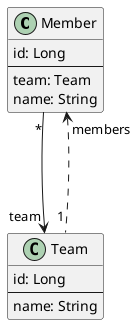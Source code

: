 @startuml

class Member {
  id: Long
  --
  team: Team
  name: String
}

class Team {
  id: Long
  --
  name: String
}

Member "*" --d-> "team" Team
Team "1 " .u.> "members" Member

@enduml